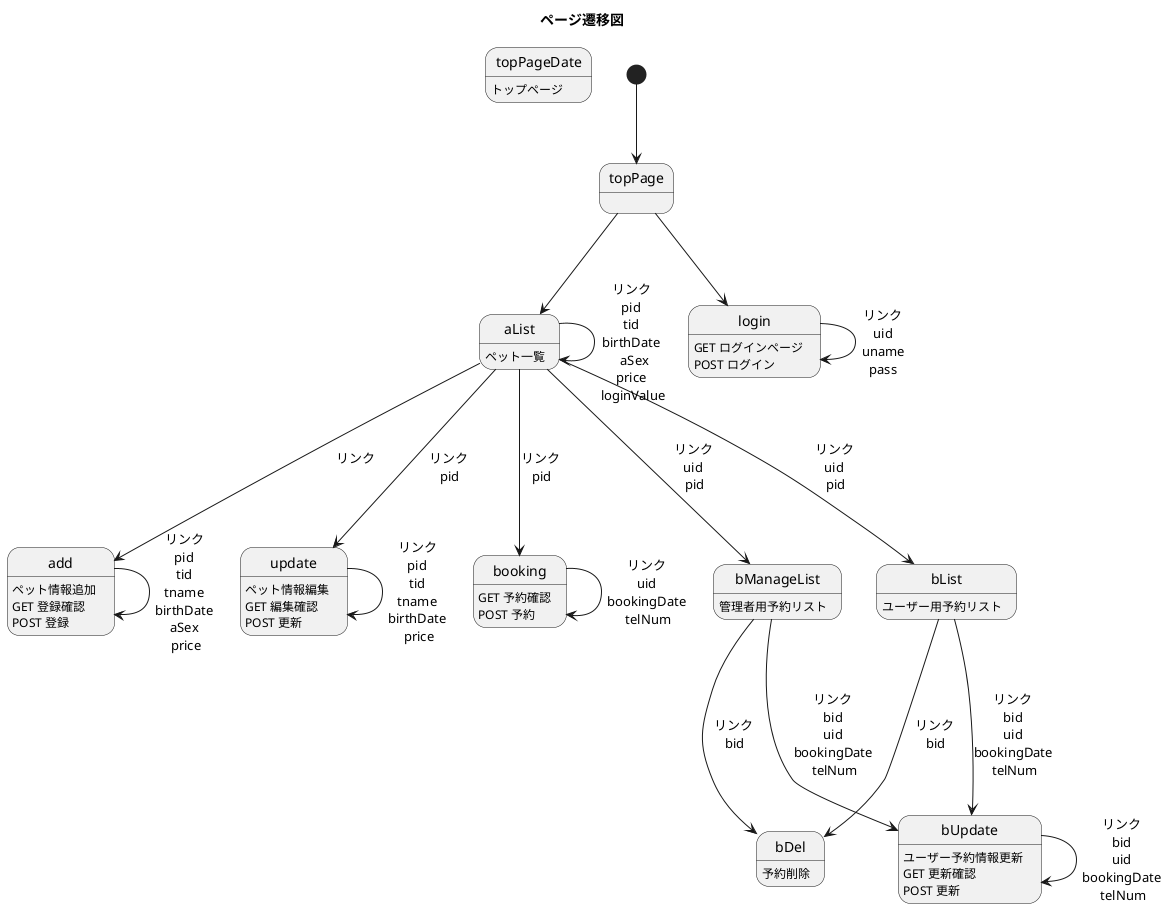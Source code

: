 @startuml
title ページ遷移図

topPageDate : トップページ
aList : ペット一覧
login : GET ログインページ \nPOST ログイン
add : ペット情報追加 \nGET 登録確認 \nPOST 登録
update : ペット情報編集 \nGET 編集確認 \nPOST 更新
booking : GET 予約確認\nPOST 予約
bDel : 予約削除
bUpdate : ユーザー予約情報更新 \nGET 更新確認 \nPOST 更新
bList : ユーザー用予約リスト
bManageList : 管理者用予約リスト


[*] --> topPage
topPage --> aList
topPage --> login
login --> login : リンク\nuid\nuname\npass
aList --> add : リンク \n
add --> add : リンク \npid \ntid \ntname \nbirthDate \naSex \nprice
aList --> booking : リンク \npid
booking --> booking : リンク \nuid \nbookingDate \ntelNum
aList --> bList : リンク \nuid \npid
bList --> bDel : リンク \nbid
aList --> bManageList : リンク \nuid \npid
bManageList --> bDel : リンク \nbid
aList --> aList : リンク \npid \ntid \nbirthDate \n aSex\nprice \nloginValue
aList --> update : リンク \npid
update --> update : リンク \npid \ntid \ntname \nbirthDate \nprice
bList --> bUpdate : リンク \nbid \nuid \nbookingDate \ntelNum
bManageList --> bUpdate : リンク \nbid \nuid \nbookingDate \ntelNum
bUpdate --> bUpdate : リンク \nbid \nuid \nbookingDate \ntelNum


@enduml